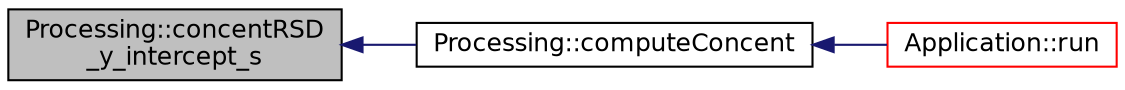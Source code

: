 digraph "Processing::concentRSD_y_intercept_s"
{
 // INTERACTIVE_SVG=YES
  edge [fontname="Helvetica",fontsize="12",labelfontname="Helvetica",labelfontsize="12"];
  node [fontname="Helvetica",fontsize="12",shape=record];
  rankdir="LR";
  Node1 [label="Processing::concentRSD\l_y_intercept_s",height=0.2,width=0.4,color="black", fillcolor="grey75", style="filled" fontcolor="black"];
  Node1 -> Node2 [dir="back",color="midnightblue",fontsize="12",style="solid",fontname="Helvetica"];
  Node2 [label="Processing::computeConcent",height=0.2,width=0.4,color="black", fillcolor="white", style="filled",URL="$a00011.html#ac0d956c3e8bdbc42a3b24975b25c6dfd",tooltip="Computes concentrations on data container. "];
  Node2 -> Node3 [dir="back",color="midnightblue",fontsize="12",style="solid",fontname="Helvetica"];
  Node3 [label="Application::run",height=0.2,width=0.4,color="red", fillcolor="white", style="filled",URL="$a00001.html#a68965449404743bf1add056784d6cf81",tooltip="Slot of clicking on proceed button. "];
}
